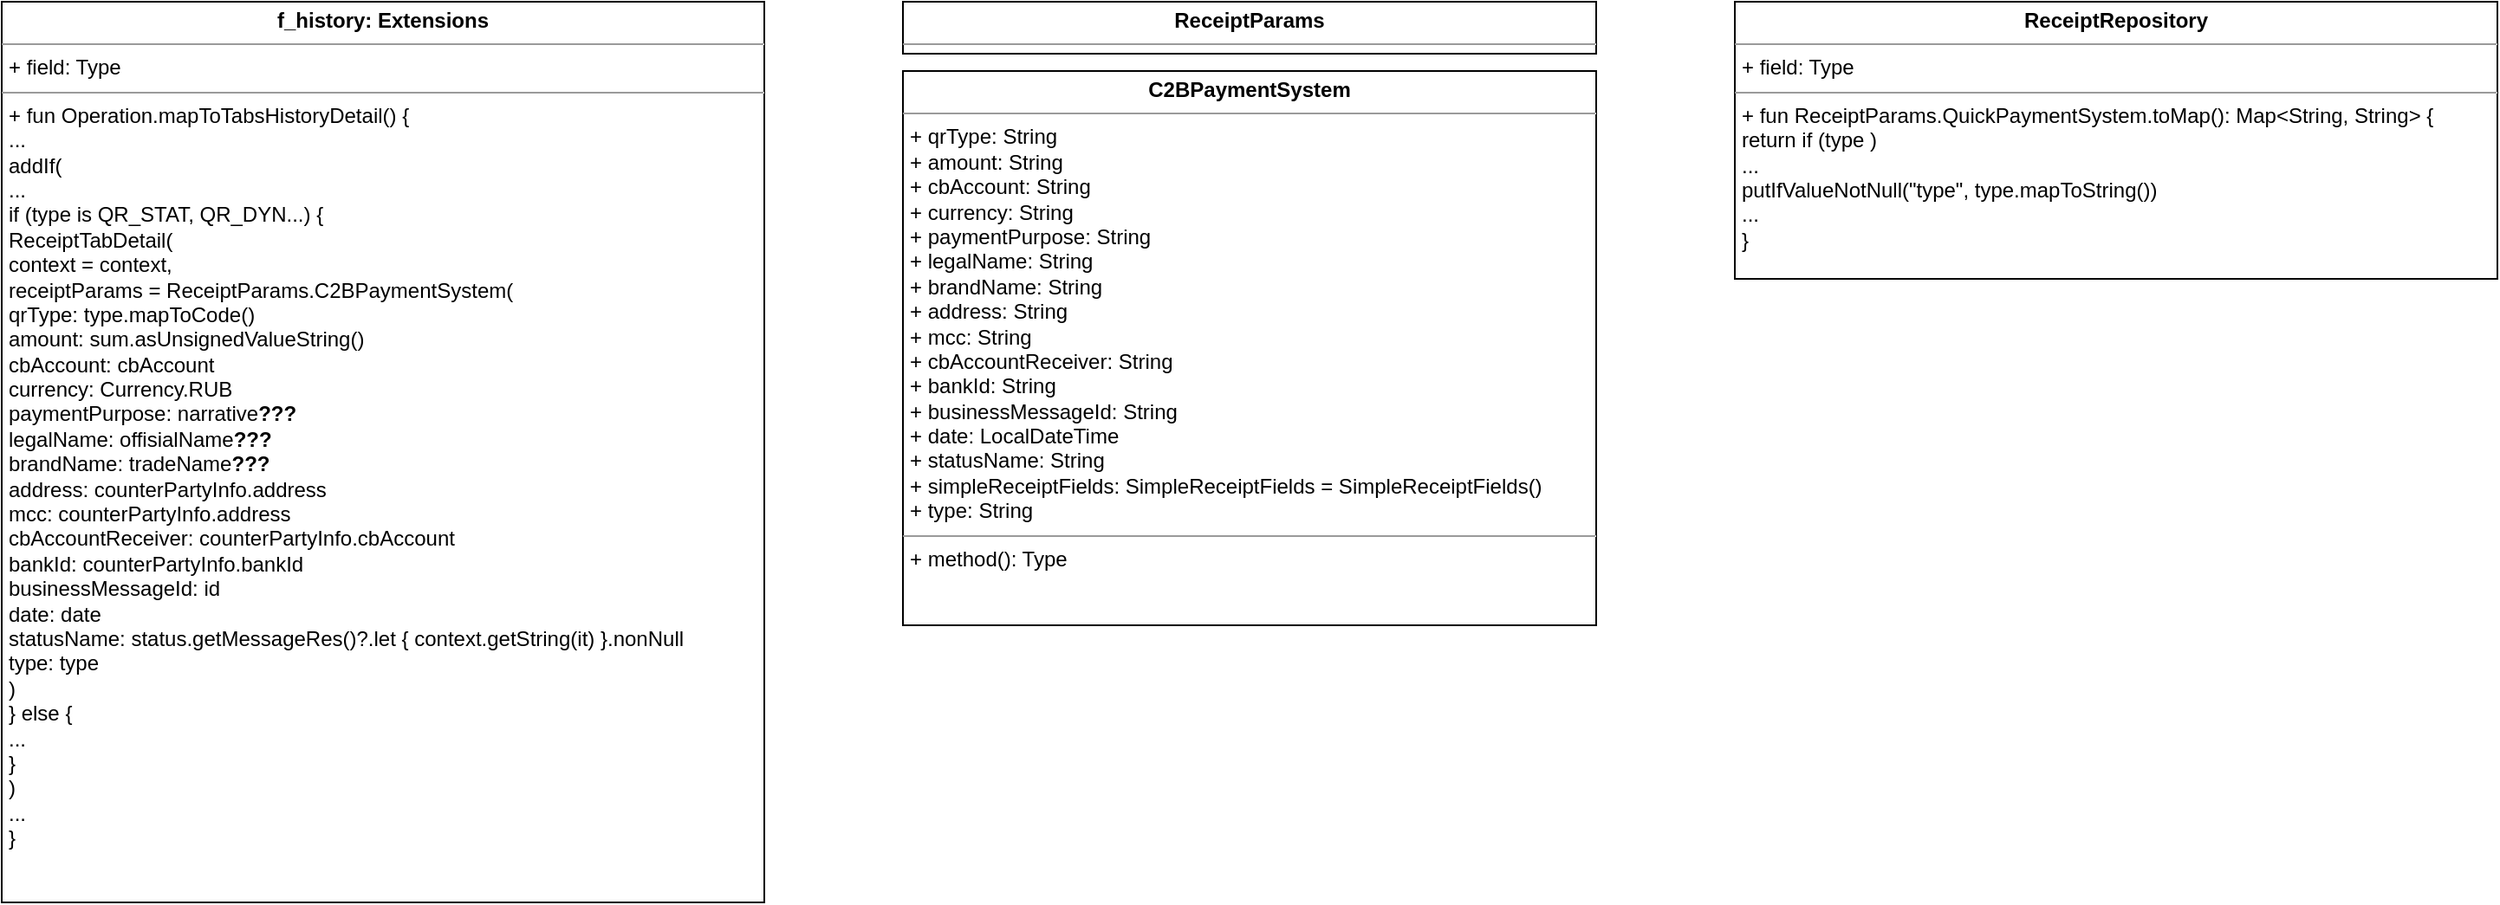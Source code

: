 <mxfile version="16.2.6" type="github">
  <diagram id="7bsImmcsrZeWl2ze22EX" name="Page-1">
    <mxGraphModel dx="813" dy="441" grid="1" gridSize="10" guides="1" tooltips="1" connect="1" arrows="1" fold="1" page="1" pageScale="1" pageWidth="850" pageHeight="1100" math="0" shadow="0">
      <root>
        <mxCell id="0" />
        <mxCell id="1" parent="0" />
        <mxCell id="oGhfcnh0hnt43dAsfdWD-1" value="&lt;p style=&quot;margin: 0px ; margin-top: 4px ; text-align: center&quot;&gt;&lt;b&gt;f_history: Extensions&lt;br&gt;&lt;/b&gt;&lt;/p&gt;&lt;hr size=&quot;1&quot;&gt;&lt;p style=&quot;margin: 0px ; margin-left: 4px&quot;&gt;+ field: Type&lt;/p&gt;&lt;hr size=&quot;1&quot;&gt;&lt;p style=&quot;margin: 0px ; margin-left: 4px&quot;&gt;+ fun Operation.mapToTabsHistoryDetail() {&lt;/p&gt;&lt;p style=&quot;margin: 0px ; margin-left: 4px&quot;&gt;...&lt;/p&gt;&lt;p style=&quot;margin: 0px ; margin-left: 4px&quot;&gt;addIf(&lt;/p&gt;&lt;p style=&quot;margin: 0px ; margin-left: 4px&quot;&gt;...&lt;/p&gt;&lt;p style=&quot;margin: 0px ; margin-left: 4px&quot;&gt;if (type is QR_STAT, QR_DYN...) {&lt;/p&gt;&lt;p style=&quot;margin: 0px ; margin-left: 4px&quot;&gt;ReceiptTabDetail(&lt;br&gt;context = context,&lt;br&gt;receiptParams = ReceiptParams.C2BPaymentSystem(&lt;br&gt;qrType: type.mapToCode()&lt;/p&gt;&lt;p style=&quot;margin: 0px ; margin-left: 4px&quot;&gt;amount: sum.asUnsignedValueString()&lt;/p&gt;&lt;p style=&quot;margin: 0px ; margin-left: 4px&quot;&gt;cbAccount: cbAccount&lt;/p&gt;&lt;p style=&quot;margin: 0px ; margin-left: 4px&quot;&gt;currency: Currency.RUB&lt;/p&gt;&lt;p style=&quot;margin: 0px ; margin-left: 4px&quot;&gt;paymentPurpose: narrative&lt;b&gt;???&lt;/b&gt;&lt;/p&gt;&lt;p style=&quot;margin: 0px ; margin-left: 4px&quot;&gt;legalName: offisialName&lt;b&gt;???&lt;/b&gt;&lt;/p&gt;&lt;p style=&quot;margin: 0px ; margin-left: 4px&quot;&gt;brandName: tradeName&lt;b&gt;???&lt;/b&gt;&lt;/p&gt;&lt;p style=&quot;margin: 0px ; margin-left: 4px&quot;&gt;address: counterPartyInfo.address&lt;/p&gt;&lt;p style=&quot;margin: 0px ; margin-left: 4px&quot;&gt;mcc: counterPartyInfo.address&lt;/p&gt;&lt;p style=&quot;margin: 0px ; margin-left: 4px&quot;&gt;cbAccountReceiver: counterPartyInfo.cbAccount&lt;/p&gt;&lt;p style=&quot;margin: 0px ; margin-left: 4px&quot;&gt;bankId: counterPartyInfo.bankId&lt;/p&gt;&lt;p style=&quot;margin: 0px ; margin-left: 4px&quot;&gt;businessMessageId: id&lt;/p&gt;&lt;p style=&quot;margin: 0px ; margin-left: 4px&quot;&gt;date: date&lt;/p&gt;&lt;p style=&quot;margin: 0px ; margin-left: 4px&quot;&gt;statusName: status.getMessageRes()?.let { context.getString(it) }.nonNull&lt;/p&gt;&lt;p style=&quot;margin: 0px ; margin-left: 4px&quot;&gt;type: type&lt;br&gt;&lt;/p&gt;&lt;p style=&quot;margin: 0px ; margin-left: 4px&quot;&gt;)&lt;br&gt;&lt;/p&gt;&lt;p style=&quot;margin: 0px ; margin-left: 4px&quot;&gt;} else {&lt;/p&gt;&lt;p style=&quot;margin: 0px ; margin-left: 4px&quot;&gt;...&lt;br&gt;&lt;/p&gt;&lt;p style=&quot;margin: 0px ; margin-left: 4px&quot;&gt;}&lt;br&gt;&lt;/p&gt;&lt;p style=&quot;margin: 0px ; margin-left: 4px&quot;&gt;)&lt;br&gt;&lt;/p&gt;&lt;p style=&quot;margin: 0px ; margin-left: 4px&quot;&gt;...&lt;br&gt;&lt;/p&gt;&lt;p style=&quot;margin: 0px ; margin-left: 4px&quot;&gt;}&lt;br&gt;&lt;/p&gt;" style="verticalAlign=top;align=left;overflow=fill;fontSize=12;fontFamily=Helvetica;html=1;" parent="1" vertex="1">
          <mxGeometry x="80" y="80" width="440" height="520" as="geometry" />
        </mxCell>
        <mxCell id="oGhfcnh0hnt43dAsfdWD-2" value="&lt;p style=&quot;margin: 0px ; margin-top: 4px ; text-align: center&quot;&gt;&lt;b&gt;ReceiptParams&lt;/b&gt;&lt;/p&gt;&lt;hr size=&quot;1&quot;&gt;&lt;p style=&quot;margin: 0px ; margin-left: 4px&quot;&gt;+ field: Type&lt;/p&gt;&lt;hr size=&quot;1&quot;&gt;&lt;p style=&quot;margin: 0px ; margin-left: 4px&quot;&gt;+ method(): Type&lt;/p&gt;" style="verticalAlign=top;align=left;overflow=fill;fontSize=12;fontFamily=Helvetica;html=1;" parent="1" vertex="1">
          <mxGeometry x="600" y="80" width="400" height="30" as="geometry" />
        </mxCell>
        <mxCell id="oGhfcnh0hnt43dAsfdWD-3" value="&lt;p style=&quot;margin: 0px ; margin-top: 4px ; text-align: center&quot;&gt;&lt;b&gt;C2BPaymentSystem&lt;/b&gt;&lt;/p&gt;&lt;hr size=&quot;1&quot;&gt;&lt;p style=&quot;margin: 0px ; margin-left: 4px&quot;&gt;+ qrType: String&lt;/p&gt;&lt;p style=&quot;margin: 0px ; margin-left: 4px&quot;&gt;+ amount: String&lt;/p&gt;&lt;p style=&quot;margin: 0px ; margin-left: 4px&quot;&gt;+ cbAccount: String&lt;/p&gt;&lt;p style=&quot;margin: 0px ; margin-left: 4px&quot;&gt;+ currency: String&lt;/p&gt;&lt;p style=&quot;margin: 0px ; margin-left: 4px&quot;&gt;+ paymentPurpose: String&lt;/p&gt;&lt;p style=&quot;margin: 0px ; margin-left: 4px&quot;&gt;+ legalName: String&lt;/p&gt;&lt;p style=&quot;margin: 0px ; margin-left: 4px&quot;&gt;+ brandName: String&lt;/p&gt;&lt;p style=&quot;margin: 0px ; margin-left: 4px&quot;&gt;+ address: String&lt;/p&gt;&lt;p style=&quot;margin: 0px ; margin-left: 4px&quot;&gt;+ mcc: String&lt;/p&gt;&lt;p style=&quot;margin: 0px ; margin-left: 4px&quot;&gt;+ cbAccountReceiver: String&lt;/p&gt;&lt;p style=&quot;margin: 0px ; margin-left: 4px&quot;&gt;+ bankId: String&lt;/p&gt;&lt;p style=&quot;margin: 0px ; margin-left: 4px&quot;&gt;+ businessMessageId: String&lt;/p&gt;&lt;p style=&quot;margin: 0px ; margin-left: 4px&quot;&gt;+ date: LocalDateTime&lt;/p&gt;&lt;p style=&quot;margin: 0px ; margin-left: 4px&quot;&gt;+ statusName: String&lt;/p&gt;&lt;p style=&quot;margin: 0px ; margin-left: 4px&quot;&gt;+ simpleReceiptFields: SimpleReceiptFields = SimpleReceiptFields()&lt;/p&gt;&lt;p style=&quot;margin: 0px ; margin-left: 4px&quot;&gt;+ type: String&lt;br&gt;&lt;/p&gt;&lt;hr size=&quot;1&quot;&gt;&lt;p style=&quot;margin: 0px ; margin-left: 4px&quot;&gt;+ method(): Type&lt;/p&gt;" style="verticalAlign=top;align=left;overflow=fill;fontSize=12;fontFamily=Helvetica;html=1;" parent="1" vertex="1">
          <mxGeometry x="600" y="120" width="400" height="320" as="geometry" />
        </mxCell>
        <mxCell id="2Z56rBaBJ5vS8zj4pCME-1" value="&lt;p style=&quot;margin: 0px ; margin-top: 4px ; text-align: center&quot;&gt;&lt;b&gt;ReceiptRepository&lt;/b&gt;&lt;/p&gt;&lt;hr size=&quot;1&quot;&gt;&lt;p style=&quot;margin: 0px ; margin-left: 4px&quot;&gt;+ field: Type&lt;/p&gt;&lt;hr size=&quot;1&quot;&gt;&lt;p style=&quot;margin: 0px ; margin-left: 4px&quot;&gt;+ fun ReceiptParams.QuickPaymentSystem.toMap(): Map&amp;lt;String, String&amp;gt; {&lt;/p&gt;&lt;p style=&quot;margin: 0px ; margin-left: 4px&quot;&gt;return if (type )&lt;br&gt;&lt;/p&gt;&lt;p style=&quot;margin: 0px ; margin-left: 4px&quot;&gt;...&lt;/p&gt;&lt;p style=&quot;margin: 0px ; margin-left: 4px&quot;&gt;putIfValueNotNull(&quot;type&quot;, type.mapToString())&lt;br&gt;&lt;/p&gt;&lt;p style=&quot;margin: 0px ; margin-left: 4px&quot;&gt;...&lt;br&gt;&lt;/p&gt;&lt;p style=&quot;margin: 0px ; margin-left: 4px&quot;&gt;}&lt;/p&gt;" style="verticalAlign=top;align=left;overflow=fill;fontSize=12;fontFamily=Helvetica;html=1;" vertex="1" parent="1">
          <mxGeometry x="1080" y="80" width="440" height="160" as="geometry" />
        </mxCell>
      </root>
    </mxGraphModel>
  </diagram>
</mxfile>
